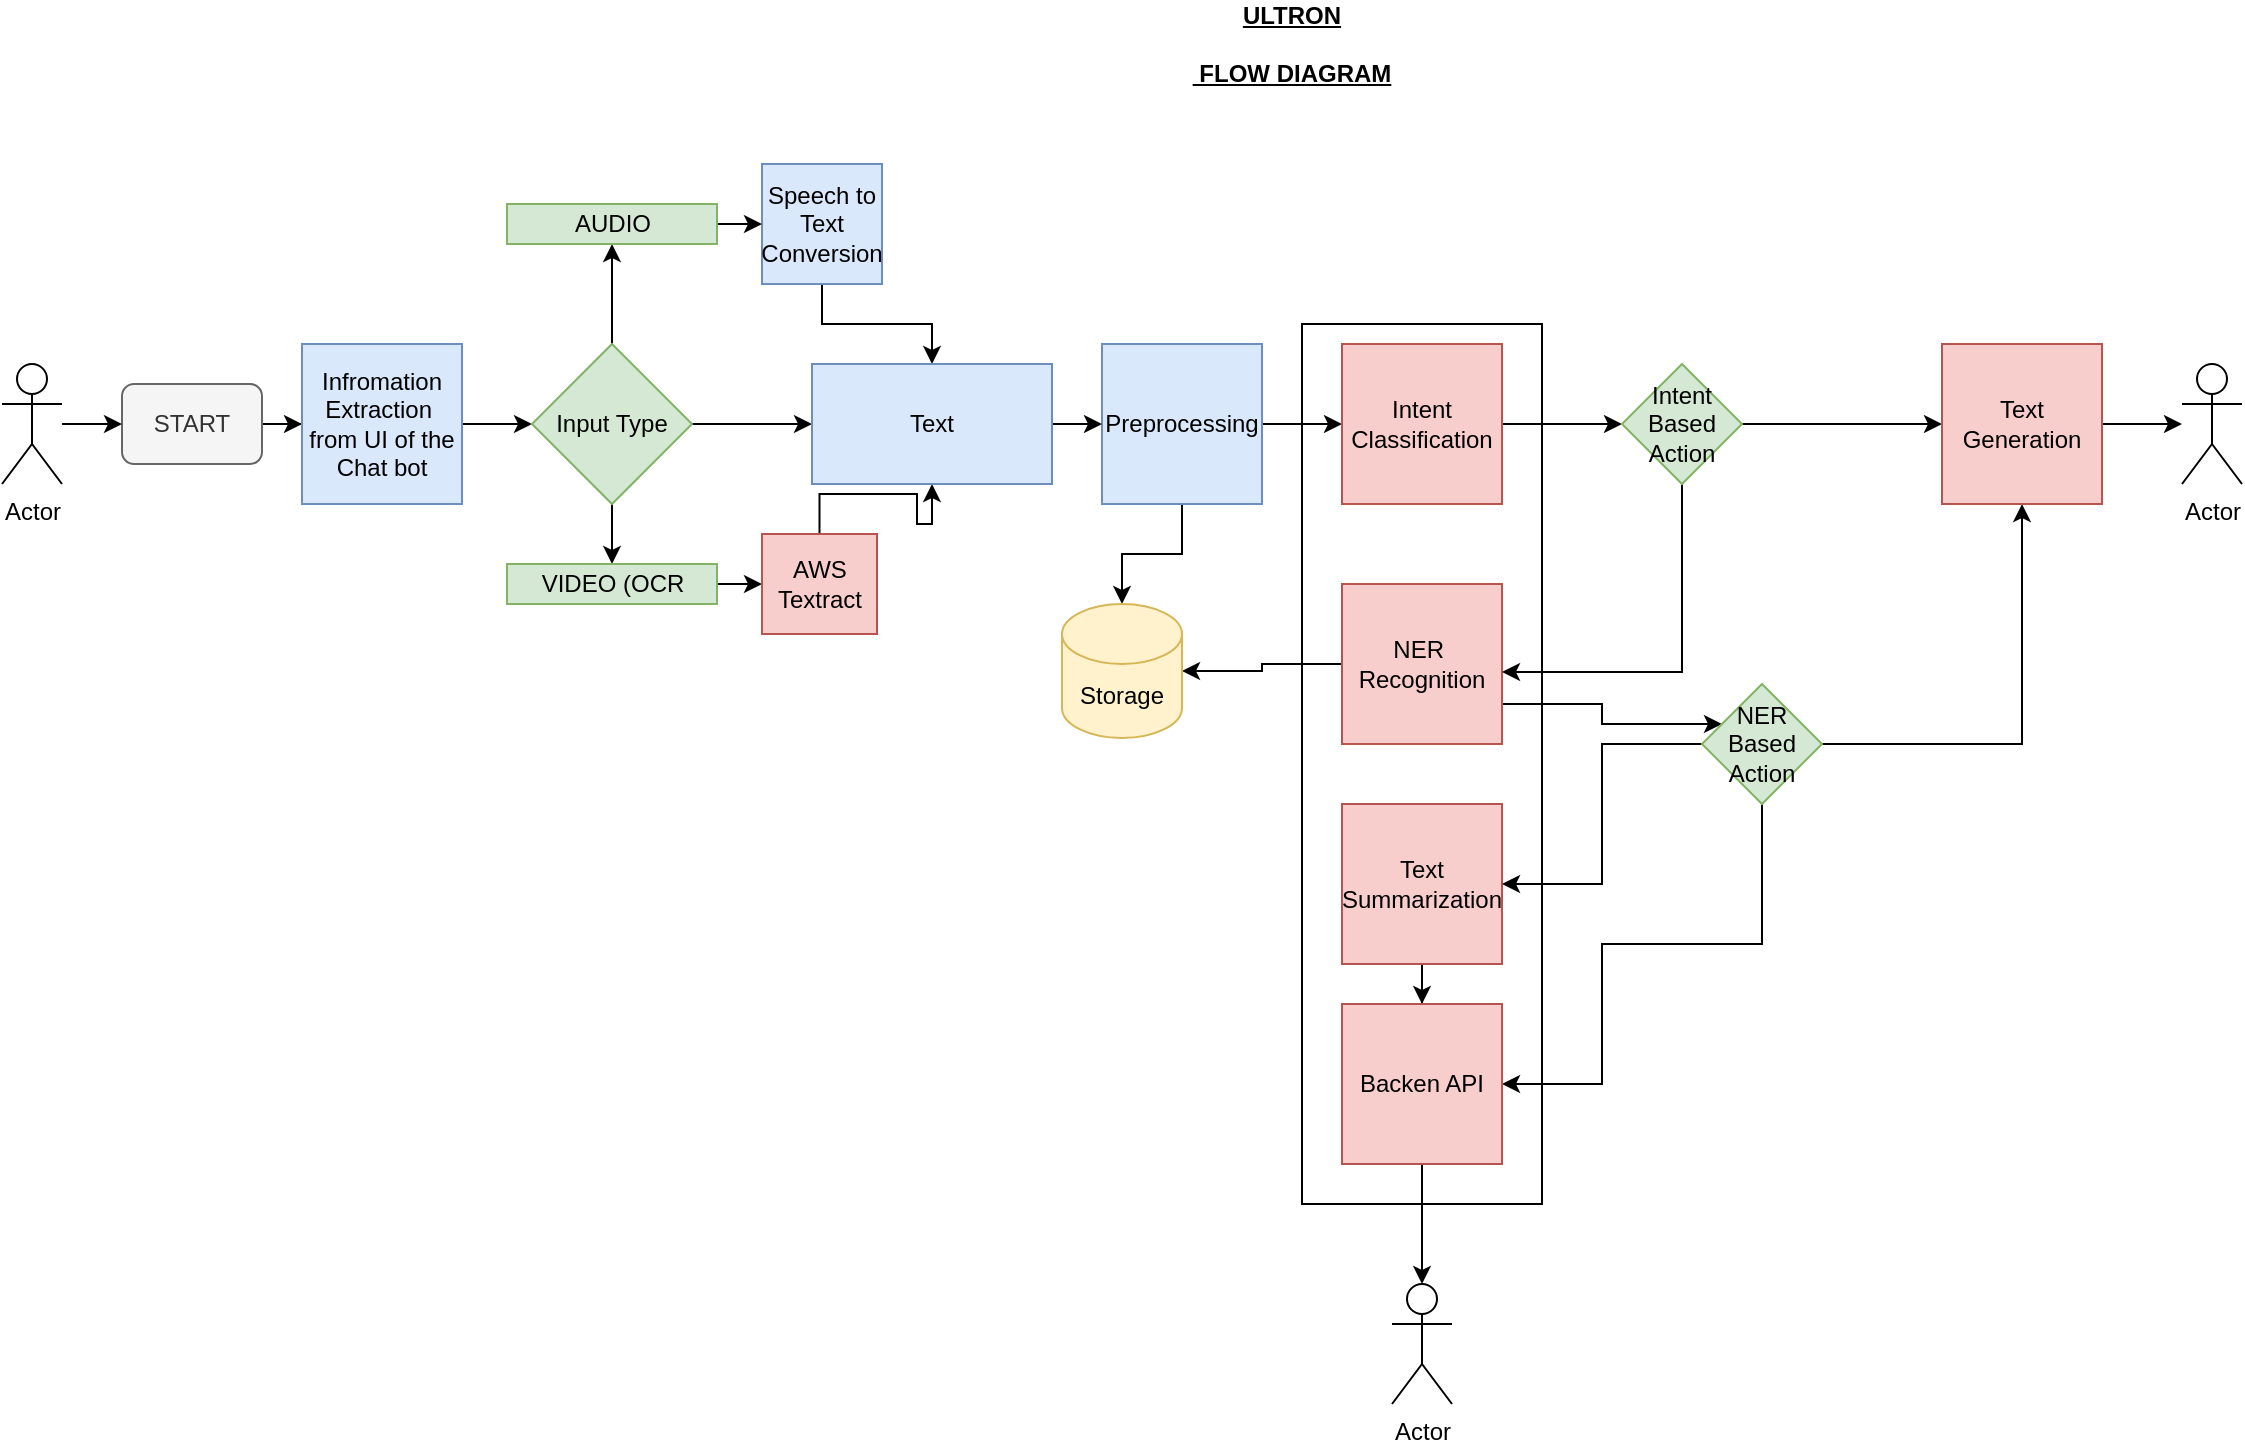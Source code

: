 <mxfile version="14.7.7" type="github"><diagram id="XmYXb6q1sJxBOcwfVzE4" name="Page-1"><mxGraphModel dx="1160" dy="610" grid="1" gridSize="10" guides="1" tooltips="1" connect="1" arrows="1" fold="1" page="1" pageScale="1" pageWidth="850" pageHeight="1100" math="0" shadow="0"><root><mxCell id="0"/><mxCell id="1" parent="0"/><mxCell id="Kyf35Kcozfyy5u9kXsoH-23" value="" style="rounded=0;whiteSpace=wrap;html=1;" parent="1" vertex="1"><mxGeometry x="730" y="340" width="120" height="440" as="geometry"/></mxCell><mxCell id="FBqpnrmvN5RfIPoNUzqK-1" value="&lt;b&gt;&lt;u&gt;ULTRON&lt;br&gt;&lt;br&gt;&amp;nbsp;FLOW DIAGRAM&lt;/u&gt;&lt;/b&gt;" style="text;html=1;strokeColor=none;fillColor=none;align=center;verticalAlign=middle;whiteSpace=wrap;rounded=0;" parent="1" vertex="1"><mxGeometry x="580" y="190" width="290" height="20" as="geometry"/></mxCell><mxCell id="FBqpnrmvN5RfIPoNUzqK-28" style="edgeStyle=orthogonalEdgeStyle;rounded=0;orthogonalLoop=1;jettySize=auto;html=1;" parent="1" source="FBqpnrmvN5RfIPoNUzqK-2" target="FBqpnrmvN5RfIPoNUzqK-4" edge="1"><mxGeometry relative="1" as="geometry"/></mxCell><mxCell id="FBqpnrmvN5RfIPoNUzqK-2" value="START" style="rounded=1;whiteSpace=wrap;html=1;fillColor=#f5f5f5;strokeColor=#666666;fontColor=#333333;" parent="1" vertex="1"><mxGeometry x="140" y="370" width="70" height="40" as="geometry"/></mxCell><mxCell id="Kyf35Kcozfyy5u9kXsoH-3" value="" style="edgeStyle=orthogonalEdgeStyle;rounded=0;orthogonalLoop=1;jettySize=auto;html=1;" parent="1" source="FBqpnrmvN5RfIPoNUzqK-4" target="Kyf35Kcozfyy5u9kXsoH-1" edge="1"><mxGeometry relative="1" as="geometry"/></mxCell><mxCell id="FBqpnrmvN5RfIPoNUzqK-4" value="Infromat&lt;span style=&quot;color: rgba(0 , 0 , 0 , 0) ; font-family: monospace ; font-size: 0px&quot;&gt;%3CmxGraphModel%3E%3Croot%3E%3CmxCell%20id%3D%220%22%2F%3E%3CmxCell%20id%3D%221%22%20parent%3D%220%22%2F%3E%3CmxCell%20id%3D%222%22%20value%3D%22START%22%20style%3D%22rounded%3D1%3BwhiteSpace%3Dwrap%3Bhtml%3D1%3B%22%20vertex%3D%221%22%20parent%3D%221%22%3E%3CmxGeometry%20x%3D%22140%22%20y%3D%22370%22%20width%3D%2270%22%20height%3D%2240%22%20as%3D%22geometry%22%2F%3E%3C%2FmxCell%3E%3C%2Froot%3E%3C%2FmxGraphModel%3E&lt;/span&gt;ion Extraction&amp;nbsp;&lt;br&gt;from UI of the Chat bot" style="whiteSpace=wrap;html=1;aspect=fixed;fillColor=#dae8fc;strokeColor=#6c8ebf;" parent="1" vertex="1"><mxGeometry x="230" y="350" width="80" height="80" as="geometry"/></mxCell><mxCell id="Kyf35Kcozfyy5u9kXsoH-13" value="" style="edgeStyle=orthogonalEdgeStyle;rounded=0;orthogonalLoop=1;jettySize=auto;html=1;" parent="1" source="FBqpnrmvN5RfIPoNUzqK-5" target="Kyf35Kcozfyy5u9kXsoH-11" edge="1"><mxGeometry relative="1" as="geometry"/></mxCell><mxCell id="FBqpnrmvN5RfIPoNUzqK-5" value="Speech to Text Conversion&lt;span style=&quot;color: rgba(0 , 0 , 0 , 0) ; font-family: monospace ; font-size: 0px&quot;&gt;%3CmxGraphModel%3E%3Croot%3E%3CmxCell%20id%3D%220%22%2F%3E%3CmxCell%20id%3D%221%22%20parent%3D%220%22%2F%3E%3CmxCell%20id%3D%222%22%20value%3D%22START%22%20style%3D%22rounded%3D1%3BwhiteSpace%3Dwrap%3Bhtml%3D1%3B%22%20vertex%3D%221%22%20parent%3D%221%22%3E%3CmxGeometry%20x%3D%22140%22%20y%3D%22370%22%20width%3D%2270%22%20height%3D%2240%22%20as%3D%22geometry%22%2F%3E%3C%2FmxCell%3E%3C%2Froot%3E%3C%2FmxGraphModel%3E&lt;/span&gt;" style="whiteSpace=wrap;html=1;aspect=fixed;fillColor=#dae8fc;strokeColor=#6c8ebf;" parent="1" vertex="1"><mxGeometry x="460" y="260" width="60" height="60" as="geometry"/></mxCell><mxCell id="FBqpnrmvN5RfIPoNUzqK-31" value="" style="edgeStyle=orthogonalEdgeStyle;rounded=0;orthogonalLoop=1;jettySize=auto;html=1;" parent="1" source="FBqpnrmvN5RfIPoNUzqK-6" target="FBqpnrmvN5RfIPoNUzqK-7" edge="1"><mxGeometry relative="1" as="geometry"/></mxCell><mxCell id="Kyf35Kcozfyy5u9kXsoH-65" value="" style="edgeStyle=orthogonalEdgeStyle;rounded=0;orthogonalLoop=1;jettySize=auto;html=1;" parent="1" source="FBqpnrmvN5RfIPoNUzqK-6" target="FBqpnrmvN5RfIPoNUzqK-33" edge="1"><mxGeometry relative="1" as="geometry"/></mxCell><mxCell id="FBqpnrmvN5RfIPoNUzqK-6" value="Preprocessing&lt;span style=&quot;color: rgba(0 , 0 , 0 , 0) ; font-family: monospace ; font-size: 0px&quot;&gt;%3CmxGraphModel%3E%3Croot%3E%3CmxCell%20id%3D%220%22%2F%3E%3CmxCell%20id%3D%221%22%20parent%3D%220%22%2F%3E%3CmxCell%20id%3D%222%22%20value%3D%22Speech%20to%20Text%20Conversion%26lt%3Bspan%20style%3D%26quot%3Bcolor%3A%20rgba(0%20%2C%200%20%2C%200%20%2C%200)%20%3B%20font-family%3A%20monospace%20%3B%20font-size%3A%200px%26quot%3B%26gt%3B%253CmxGraphModel%253E%253Croot%253E%253CmxCell%2520id%253D%25220%2522%252F%253E%253CmxCell%2520id%253D%25221%2522%2520parent%253D%25220%2522%252F%253E%253CmxCell%2520id%253D%25222%2522%2520value%253D%2522START%2522%2520style%253D%2522rounded%253D1%253BwhiteSpace%253Dwrap%253Bhtml%253D1%253B%2522%2520vertex%253D%25221%2522%2520parent%253D%25221%2522%253E%253CmxGeometry%2520x%253D%2522140%2522%2520y%253D%2522370%2522%2520width%253D%252270%2522%2520height%253D%252240%2522%2520as%253D%2522geometry%2522%252F%253E%253C%252FmxCell%253E%253C%252Froot%253E%253C%252FmxGraphModel%253E%26lt%3B%2Fspan%26gt%3B%22%20style%3D%22whiteSpace%3Dwrap%3Bhtml%3D1%3Baspect%3Dfixed%3B%22%20vertex%3D%221%22%20parent%3D%221%22%3E%3CmxGeometry%20x%3D%22360%22%20y%3D%22350%22%20width%3D%2280%22%20height%3D%2280%22%20as%3D%22geometry%22%2F%3E%3C%2FmxCell%3E%3C%2Froot%3E%3C%2FmxGraphModel%3E&lt;/span&gt;" style="whiteSpace=wrap;html=1;aspect=fixed;fillColor=#dae8fc;strokeColor=#6c8ebf;" parent="1" vertex="1"><mxGeometry x="630" y="350" width="80" height="80" as="geometry"/></mxCell><mxCell id="Kyf35Kcozfyy5u9kXsoH-42" value="" style="edgeStyle=orthogonalEdgeStyle;rounded=0;orthogonalLoop=1;jettySize=auto;html=1;" parent="1" source="FBqpnrmvN5RfIPoNUzqK-7" target="Kyf35Kcozfyy5u9kXsoH-38" edge="1"><mxGeometry relative="1" as="geometry"/></mxCell><mxCell id="FBqpnrmvN5RfIPoNUzqK-7" value="Intent Classification&lt;br&gt;" style="whiteSpace=wrap;html=1;aspect=fixed;fillColor=#f8cecc;strokeColor=#b85450;" parent="1" vertex="1"><mxGeometry x="750" y="350" width="80" height="80" as="geometry"/></mxCell><mxCell id="FBqpnrmvN5RfIPoNUzqK-40" style="edgeStyle=orthogonalEdgeStyle;rounded=0;orthogonalLoop=1;jettySize=auto;html=1;entryX=1;entryY=0.5;entryDx=0;entryDy=0;entryPerimeter=0;" parent="1" source="FBqpnrmvN5RfIPoNUzqK-13" target="FBqpnrmvN5RfIPoNUzqK-33" edge="1"><mxGeometry relative="1" as="geometry"/></mxCell><mxCell id="Kyf35Kcozfyy5u9kXsoH-45" style="edgeStyle=orthogonalEdgeStyle;rounded=0;orthogonalLoop=1;jettySize=auto;html=1;" parent="1" source="FBqpnrmvN5RfIPoNUzqK-13" target="Kyf35Kcozfyy5u9kXsoH-40" edge="1"><mxGeometry relative="1" as="geometry"><Array as="points"><mxPoint x="880" y="530"/><mxPoint x="880" y="540"/></Array></mxGeometry></mxCell><mxCell id="FBqpnrmvN5RfIPoNUzqK-13" value="NER&amp;nbsp;&lt;br&gt;Recognition" style="whiteSpace=wrap;html=1;aspect=fixed;fillColor=#f8cecc;strokeColor=#b85450;" parent="1" vertex="1"><mxGeometry x="750" y="470" width="80" height="80" as="geometry"/></mxCell><mxCell id="FBqpnrmvN5RfIPoNUzqK-33" value="Storage" style="shape=cylinder3;whiteSpace=wrap;html=1;boundedLbl=1;backgroundOutline=1;size=15;fillColor=#fff2cc;strokeColor=#d6b656;" parent="1" vertex="1"><mxGeometry x="610" y="480" width="60" height="67" as="geometry"/></mxCell><mxCell id="Kyf35Kcozfyy5u9kXsoH-5" value="" style="edgeStyle=orthogonalEdgeStyle;rounded=0;orthogonalLoop=1;jettySize=auto;html=1;" parent="1" source="Kyf35Kcozfyy5u9kXsoH-1" target="Kyf35Kcozfyy5u9kXsoH-4" edge="1"><mxGeometry relative="1" as="geometry"/></mxCell><mxCell id="Kyf35Kcozfyy5u9kXsoH-9" value="" style="edgeStyle=orthogonalEdgeStyle;rounded=0;orthogonalLoop=1;jettySize=auto;html=1;" parent="1" source="Kyf35Kcozfyy5u9kXsoH-1" target="Kyf35Kcozfyy5u9kXsoH-8" edge="1"><mxGeometry relative="1" as="geometry"/></mxCell><mxCell id="Kyf35Kcozfyy5u9kXsoH-12" value="" style="edgeStyle=orthogonalEdgeStyle;rounded=0;orthogonalLoop=1;jettySize=auto;html=1;" parent="1" source="Kyf35Kcozfyy5u9kXsoH-1" target="Kyf35Kcozfyy5u9kXsoH-11" edge="1"><mxGeometry relative="1" as="geometry"/></mxCell><mxCell id="Kyf35Kcozfyy5u9kXsoH-1" value="Input Type" style="rhombus;whiteSpace=wrap;html=1;fillColor=#d5e8d4;strokeColor=#82b366;" parent="1" vertex="1"><mxGeometry x="345" y="350" width="80" height="80" as="geometry"/></mxCell><mxCell id="Kyf35Kcozfyy5u9kXsoH-7" value="" style="edgeStyle=orthogonalEdgeStyle;rounded=0;orthogonalLoop=1;jettySize=auto;html=1;" parent="1" source="Kyf35Kcozfyy5u9kXsoH-4" target="Kyf35Kcozfyy5u9kXsoH-6" edge="1"><mxGeometry relative="1" as="geometry"/></mxCell><mxCell id="Kyf35Kcozfyy5u9kXsoH-4" value="VIDEO (OCR" style="whiteSpace=wrap;html=1;strokeColor=#82b366;fillColor=#d5e8d4;" parent="1" vertex="1"><mxGeometry x="332.5" y="460" width="105" height="20" as="geometry"/></mxCell><mxCell id="Kyf35Kcozfyy5u9kXsoH-14" value="" style="edgeStyle=orthogonalEdgeStyle;rounded=0;orthogonalLoop=1;jettySize=auto;html=1;" parent="1" source="Kyf35Kcozfyy5u9kXsoH-6" target="Kyf35Kcozfyy5u9kXsoH-11" edge="1"><mxGeometry relative="1" as="geometry"/></mxCell><mxCell id="Kyf35Kcozfyy5u9kXsoH-6" value="AWS Textract" style="whiteSpace=wrap;html=1;strokeColor=#b85450;fillColor=#f8cecc;" parent="1" vertex="1"><mxGeometry x="460" y="445" width="57.5" height="50" as="geometry"/></mxCell><mxCell id="Kyf35Kcozfyy5u9kXsoH-10" value="" style="edgeStyle=orthogonalEdgeStyle;rounded=0;orthogonalLoop=1;jettySize=auto;html=1;" parent="1" source="Kyf35Kcozfyy5u9kXsoH-8" target="FBqpnrmvN5RfIPoNUzqK-5" edge="1"><mxGeometry relative="1" as="geometry"/></mxCell><mxCell id="Kyf35Kcozfyy5u9kXsoH-8" value="AUDIO" style="whiteSpace=wrap;html=1;strokeColor=#82b366;fillColor=#d5e8d4;" parent="1" vertex="1"><mxGeometry x="332.5" y="280" width="105" height="20" as="geometry"/></mxCell><mxCell id="Kyf35Kcozfyy5u9kXsoH-15" value="" style="edgeStyle=orthogonalEdgeStyle;rounded=0;orthogonalLoop=1;jettySize=auto;html=1;" parent="1" source="Kyf35Kcozfyy5u9kXsoH-11" target="FBqpnrmvN5RfIPoNUzqK-6" edge="1"><mxGeometry relative="1" as="geometry"/></mxCell><mxCell id="Kyf35Kcozfyy5u9kXsoH-11" value="Text" style="whiteSpace=wrap;html=1;strokeColor=#6c8ebf;fillColor=#dae8fc;" parent="1" vertex="1"><mxGeometry x="485" y="360" width="120" height="60" as="geometry"/></mxCell><mxCell id="Kyf35Kcozfyy5u9kXsoH-60" value="" style="edgeStyle=orthogonalEdgeStyle;rounded=0;orthogonalLoop=1;jettySize=auto;html=1;" parent="1" source="Kyf35Kcozfyy5u9kXsoH-20" target="Kyf35Kcozfyy5u9kXsoH-47" edge="1"><mxGeometry relative="1" as="geometry"/></mxCell><mxCell id="Kyf35Kcozfyy5u9kXsoH-20" value="Text Summarization&lt;br&gt;" style="whiteSpace=wrap;html=1;aspect=fixed;fillColor=#f8cecc;strokeColor=#b85450;" parent="1" vertex="1"><mxGeometry x="750" y="580" width="80" height="80" as="geometry"/></mxCell><mxCell id="Kyf35Kcozfyy5u9kXsoH-28" value="" style="edgeStyle=orthogonalEdgeStyle;rounded=0;orthogonalLoop=1;jettySize=auto;html=1;" parent="1" source="Kyf35Kcozfyy5u9kXsoH-27" target="FBqpnrmvN5RfIPoNUzqK-2" edge="1"><mxGeometry relative="1" as="geometry"/></mxCell><mxCell id="Kyf35Kcozfyy5u9kXsoH-27" value="Actor" style="shape=umlActor;verticalLabelPosition=bottom;verticalAlign=top;html=1;outlineConnect=0;" parent="1" vertex="1"><mxGeometry x="80" y="360" width="30" height="60" as="geometry"/></mxCell><mxCell id="Kyf35Kcozfyy5u9kXsoH-31" value="Actor" style="shape=umlActor;verticalLabelPosition=bottom;verticalAlign=top;html=1;outlineConnect=0;" parent="1" vertex="1"><mxGeometry x="1170" y="360" width="30" height="60" as="geometry"/></mxCell><mxCell id="Kyf35Kcozfyy5u9kXsoH-32" value="Actor" style="shape=umlActor;verticalLabelPosition=bottom;verticalAlign=top;html=1;outlineConnect=0;" parent="1" vertex="1"><mxGeometry x="775" y="820" width="30" height="60" as="geometry"/></mxCell><mxCell id="Kyf35Kcozfyy5u9kXsoH-43" value="" style="edgeStyle=orthogonalEdgeStyle;rounded=0;orthogonalLoop=1;jettySize=auto;html=1;" parent="1" source="Kyf35Kcozfyy5u9kXsoH-38" edge="1"><mxGeometry relative="1" as="geometry"><mxPoint x="1050" y="390" as="targetPoint"/></mxGeometry></mxCell><mxCell id="Kyf35Kcozfyy5u9kXsoH-44" style="edgeStyle=orthogonalEdgeStyle;rounded=0;orthogonalLoop=1;jettySize=auto;html=1;" parent="1" source="Kyf35Kcozfyy5u9kXsoH-38" target="FBqpnrmvN5RfIPoNUzqK-13" edge="1"><mxGeometry relative="1" as="geometry"><Array as="points"><mxPoint x="920" y="514"/></Array></mxGeometry></mxCell><mxCell id="Kyf35Kcozfyy5u9kXsoH-38" value="Intent Based Action" style="rhombus;whiteSpace=wrap;html=1;fillColor=#d5e8d4;strokeColor=#82b366;" parent="1" vertex="1"><mxGeometry x="890" y="360" width="60" height="60" as="geometry"/></mxCell><mxCell id="Kyf35Kcozfyy5u9kXsoH-48" style="edgeStyle=orthogonalEdgeStyle;rounded=0;orthogonalLoop=1;jettySize=auto;html=1;entryX=1;entryY=0.5;entryDx=0;entryDy=0;" parent="1" source="Kyf35Kcozfyy5u9kXsoH-40" target="Kyf35Kcozfyy5u9kXsoH-20" edge="1"><mxGeometry relative="1" as="geometry"><mxPoint x="900" y="640" as="targetPoint"/></mxGeometry></mxCell><mxCell id="Kyf35Kcozfyy5u9kXsoH-56" value="" style="edgeStyle=orthogonalEdgeStyle;rounded=0;orthogonalLoop=1;jettySize=auto;html=1;entryX=0.5;entryY=1;entryDx=0;entryDy=0;" parent="1" source="Kyf35Kcozfyy5u9kXsoH-40" target="Kyf35Kcozfyy5u9kXsoH-53" edge="1"><mxGeometry relative="1" as="geometry"><mxPoint x="1050" y="550" as="targetPoint"/></mxGeometry></mxCell><mxCell id="Kyf35Kcozfyy5u9kXsoH-58" style="edgeStyle=orthogonalEdgeStyle;rounded=0;orthogonalLoop=1;jettySize=auto;html=1;entryX=1;entryY=0.5;entryDx=0;entryDy=0;" parent="1" source="Kyf35Kcozfyy5u9kXsoH-40" target="Kyf35Kcozfyy5u9kXsoH-47" edge="1"><mxGeometry relative="1" as="geometry"><Array as="points"><mxPoint x="960" y="650"/><mxPoint x="880" y="650"/><mxPoint x="880" y="720"/></Array></mxGeometry></mxCell><mxCell id="Kyf35Kcozfyy5u9kXsoH-40" value="NER Based Action" style="rhombus;whiteSpace=wrap;html=1;fillColor=#d5e8d4;strokeColor=#82b366;" parent="1" vertex="1"><mxGeometry x="930" y="520" width="60" height="60" as="geometry"/></mxCell><mxCell id="Kyf35Kcozfyy5u9kXsoH-61" value="" style="edgeStyle=orthogonalEdgeStyle;rounded=0;orthogonalLoop=1;jettySize=auto;html=1;" parent="1" source="Kyf35Kcozfyy5u9kXsoH-47" target="Kyf35Kcozfyy5u9kXsoH-32" edge="1"><mxGeometry relative="1" as="geometry"/></mxCell><mxCell id="Kyf35Kcozfyy5u9kXsoH-47" value="Backen API" style="whiteSpace=wrap;html=1;aspect=fixed;fillColor=#f8cecc;strokeColor=#b85450;" parent="1" vertex="1"><mxGeometry x="750" y="680" width="80" height="80" as="geometry"/></mxCell><mxCell id="Kyf35Kcozfyy5u9kXsoH-54" value="" style="edgeStyle=orthogonalEdgeStyle;rounded=0;orthogonalLoop=1;jettySize=auto;html=1;" parent="1" source="Kyf35Kcozfyy5u9kXsoH-53" target="Kyf35Kcozfyy5u9kXsoH-31" edge="1"><mxGeometry relative="1" as="geometry"/></mxCell><mxCell id="Kyf35Kcozfyy5u9kXsoH-53" value="Text&lt;br&gt;Generation" style="whiteSpace=wrap;html=1;aspect=fixed;fillColor=#f8cecc;strokeColor=#b85450;" parent="1" vertex="1"><mxGeometry x="1050" y="350" width="80" height="80" as="geometry"/></mxCell></root></mxGraphModel></diagram></mxfile>